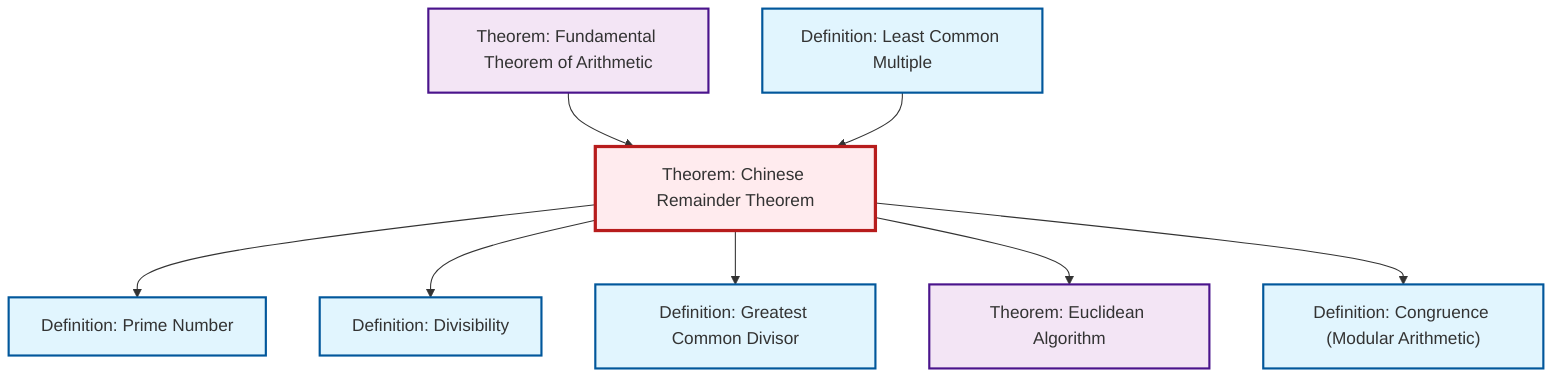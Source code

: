 graph TD
    classDef definition fill:#e1f5fe,stroke:#01579b,stroke-width:2px
    classDef theorem fill:#f3e5f5,stroke:#4a148c,stroke-width:2px
    classDef axiom fill:#fff3e0,stroke:#e65100,stroke-width:2px
    classDef example fill:#e8f5e9,stroke:#1b5e20,stroke-width:2px
    classDef current fill:#ffebee,stroke:#b71c1c,stroke-width:3px
    def-congruence["Definition: Congruence (Modular Arithmetic)"]:::definition
    def-divisibility["Definition: Divisibility"]:::definition
    thm-fundamental-arithmetic["Theorem: Fundamental Theorem of Arithmetic"]:::theorem
    thm-chinese-remainder["Theorem: Chinese Remainder Theorem"]:::theorem
    def-gcd["Definition: Greatest Common Divisor"]:::definition
    def-prime["Definition: Prime Number"]:::definition
    def-lcm["Definition: Least Common Multiple"]:::definition
    thm-euclidean-algorithm["Theorem: Euclidean Algorithm"]:::theorem
    thm-chinese-remainder --> def-prime
    thm-chinese-remainder --> def-divisibility
    thm-chinese-remainder --> def-gcd
    thm-chinese-remainder --> thm-euclidean-algorithm
    thm-fundamental-arithmetic --> thm-chinese-remainder
    def-lcm --> thm-chinese-remainder
    thm-chinese-remainder --> def-congruence
    class thm-chinese-remainder current